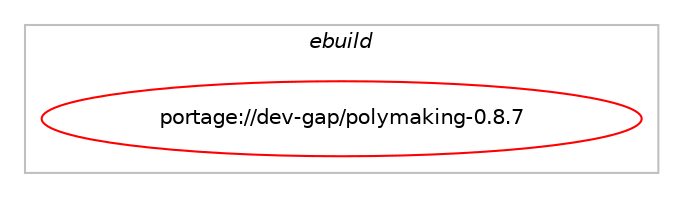 digraph prolog {

# *************
# Graph options
# *************

newrank=true;
concentrate=true;
compound=true;
graph [rankdir=LR,fontname=Helvetica,fontsize=10,ranksep=1.5];#, ranksep=2.5, nodesep=0.2];
edge  [arrowhead=vee];
node  [fontname=Helvetica,fontsize=10];

# **********
# The ebuild
# **********

subgraph cluster_leftcol {
color=gray;
rank=same;
label=<<i>ebuild</i>>;
id [label="portage://dev-gap/polymaking-0.8.7", color=red, width=4, href="../dev-gap/polymaking-0.8.7.svg"];
}

# ****************
# The dependencies
# ****************

subgraph cluster_midcol {
color=gray;
label=<<i>dependencies</i>>;
subgraph cluster_compile {
fillcolor="#eeeeee";
style=filled;
label=<<i>compile</i>>;
}
subgraph cluster_compileandrun {
fillcolor="#eeeeee";
style=filled;
label=<<i>compile and run</i>>;
}
subgraph cluster_run {
fillcolor="#eeeeee";
style=filled;
label=<<i>run</i>>;
# *** BEGIN UNKNOWN DEPENDENCY TYPE (TODO) ***
# id -> package_dependency(portage://dev-gap/polymaking-0.8.7,run,no,dev-gap,gapdoc,none,[,,],[],[])
# *** END UNKNOWN DEPENDENCY TYPE (TODO) ***

# *** BEGIN UNKNOWN DEPENDENCY TYPE (TODO) ***
# id -> package_dependency(portage://dev-gap/polymaking-0.8.7,run,no,dev-gap,primgrp,none,[,,],[],[])
# *** END UNKNOWN DEPENDENCY TYPE (TODO) ***

# *** BEGIN UNKNOWN DEPENDENCY TYPE (TODO) ***
# id -> package_dependency(portage://dev-gap/polymaking-0.8.7,run,no,dev-gap,smallgrp,none,[,,],[],[])
# *** END UNKNOWN DEPENDENCY TYPE (TODO) ***

# *** BEGIN UNKNOWN DEPENDENCY TYPE (TODO) ***
# id -> package_dependency(portage://dev-gap/polymaking-0.8.7,run,no,dev-gap,transgrp,none,[,,],[],[])
# *** END UNKNOWN DEPENDENCY TYPE (TODO) ***

# *** BEGIN UNKNOWN DEPENDENCY TYPE (TODO) ***
# id -> package_dependency(portage://dev-gap/polymaking-0.8.7,run,no,sci-mathematics,gap,none,[,,],[],[])
# *** END UNKNOWN DEPENDENCY TYPE (TODO) ***

# *** BEGIN UNKNOWN DEPENDENCY TYPE (TODO) ***
# id -> package_dependency(portage://dev-gap/polymaking-0.8.7,run,no,sci-mathematics,polymake,none,[,,],[],[])
# *** END UNKNOWN DEPENDENCY TYPE (TODO) ***

}
}

# **************
# The candidates
# **************

subgraph cluster_choices {
rank=same;
color=gray;
label=<<i>candidates</i>>;

}

}
